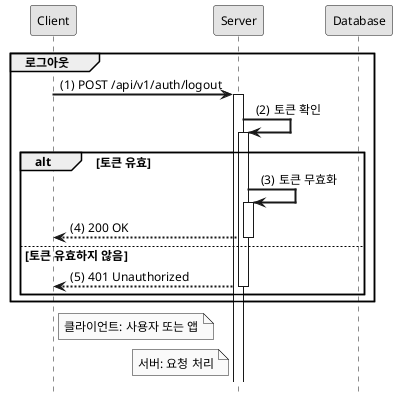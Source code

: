 @startuml

hide footbox
autoactivate on

' 스타일 설정
skinparam monochrome true
skinparam shadowing false
skinparam defaultFontSize 12
skinparam defaultFontName Arial
skinparam sequenceArrowThickness 2

participant "Client" as C
participant "Server" as S
participant "Database" as DB

group 로그아웃
    autonumber 1 "(0)"
    C -> S: POST /api/v1/auth/logout
    S -> S: 토큰 확인
    alt 토큰 유효
        S -> S: 토큰 무효화
        S --> C: 200 OK
    else 토큰 유효하지 않음
        S --> C: 401 Unauthorized
    end
end

note right of C: 클라이언트: 사용자 또는 앱
note left of S: 서버: 요청 처리

@enduml